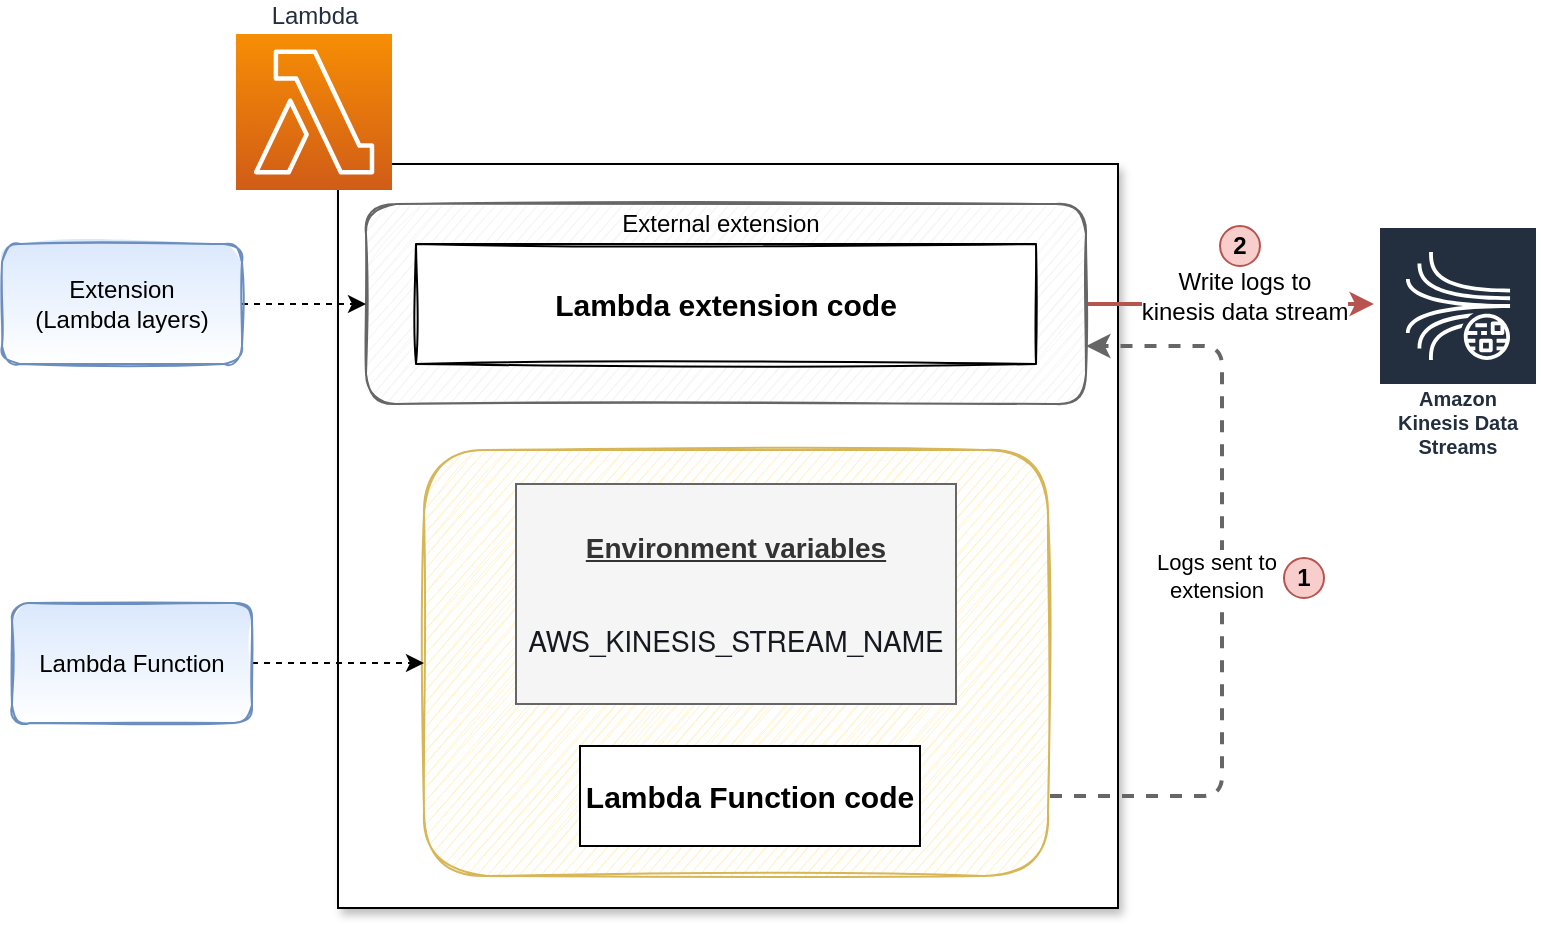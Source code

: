 <mxfile version="15.3.8" type="device"><diagram id="3Ye8V6NO0sOL2bJHbAmu" name="Page-1"><mxGraphModel dx="1733" dy="795" grid="0" gridSize="10" guides="1" tooltips="1" connect="1" arrows="1" fold="1" page="0" pageScale="1" pageWidth="850" pageHeight="1100" math="0" shadow="0"><root><mxCell id="0"/><mxCell id="1" parent="0"/><mxCell id="kdY0nQAAhFVHudrrWfqb-1" value="" style="rounded=0;whiteSpace=wrap;html=1;glass=0;shadow=1;" parent="1" vertex="1"><mxGeometry x="106" y="179" width="390" height="372" as="geometry"/></mxCell><mxCell id="kdY0nQAAhFVHudrrWfqb-2" value="" style="rounded=1;whiteSpace=wrap;html=1;fillColor=#fff2cc;strokeColor=#d6b656;glass=0;shadow=0;sketch=1;" parent="1" vertex="1"><mxGeometry x="149" y="322" width="312" height="213" as="geometry"/></mxCell><mxCell id="kdY0nQAAhFVHudrrWfqb-53" style="edgeStyle=orthogonalEdgeStyle;rounded=0;orthogonalLoop=1;jettySize=auto;html=1;strokeWidth=2;fontSize=16;fillColor=#f8cecc;strokeColor=#b85450;" parent="1" source="kdY0nQAAhFVHudrrWfqb-10" edge="1"><mxGeometry relative="1" as="geometry"><mxPoint x="624" y="249" as="targetPoint"/></mxGeometry></mxCell><mxCell id="kdY0nQAAhFVHudrrWfqb-64" value="Write logs to &lt;br&gt;kinesis data stream" style="edgeLabel;html=1;align=center;verticalAlign=middle;resizable=0;points=[];fontSize=12;" parent="kdY0nQAAhFVHudrrWfqb-53" vertex="1" connectable="0"><mxGeometry x="-0.167" y="2" relative="1" as="geometry"><mxPoint x="19" y="-2" as="offset"/></mxGeometry></mxCell><mxCell id="kdY0nQAAhFVHudrrWfqb-10" value="" style="rounded=1;whiteSpace=wrap;html=1;fillColor=#f5f5f5;strokeColor=#666666;fontColor=#333333;shadow=0;sketch=1;" parent="1" vertex="1"><mxGeometry x="120" y="199" width="360" height="100" as="geometry"/></mxCell><mxCell id="kdY0nQAAhFVHudrrWfqb-11" value="Lambda extension code" style="rounded=0;whiteSpace=wrap;html=1;glass=0;sketch=1;fontSize=15;fontStyle=1" parent="1" vertex="1"><mxGeometry x="145" y="219" width="310" height="60" as="geometry"/></mxCell><mxCell id="kdY0nQAAhFVHudrrWfqb-12" value="External extension" style="text;html=1;strokeColor=none;fillColor=none;align=center;verticalAlign=middle;whiteSpace=wrap;rounded=0;" parent="1" vertex="1"><mxGeometry x="240" y="199" width="115" height="20" as="geometry"/></mxCell><mxCell id="kdY0nQAAhFVHudrrWfqb-16" style="edgeStyle=orthogonalEdgeStyle;rounded=1;orthogonalLoop=1;jettySize=auto;html=1;strokeWidth=2;dashed=1;fillColor=#f5f5f5;strokeColor=#666666;" parent="1" edge="1"><mxGeometry relative="1" as="geometry"><mxPoint x="480" y="270" as="targetPoint"/><Array as="points"><mxPoint x="548" y="495"/><mxPoint x="548" y="270"/><mxPoint x="480" y="270"/></Array><mxPoint x="462" y="495" as="sourcePoint"/></mxGeometry></mxCell><mxCell id="kdY0nQAAhFVHudrrWfqb-17" value="Logs sent to &lt;br&gt;extension" style="edgeLabel;html=1;align=center;verticalAlign=middle;resizable=0;points=[];" parent="kdY0nQAAhFVHudrrWfqb-16" vertex="1" connectable="0"><mxGeometry x="0.166" y="1" relative="1" as="geometry"><mxPoint x="-2" y="25" as="offset"/></mxGeometry></mxCell><mxCell id="kdY0nQAAhFVHudrrWfqb-18" value="Lambda Function code" style="rounded=0;whiteSpace=wrap;html=1;fontSize=15;fontStyle=1" parent="1" vertex="1"><mxGeometry x="227" y="470" width="170" height="50" as="geometry"/></mxCell><mxCell id="kdY0nQAAhFVHudrrWfqb-19" value="&lt;font style=&quot;font-size: 14px&quot;&gt;&lt;b&gt;&lt;u&gt;Environment variables&lt;/u&gt;&lt;/b&gt;&lt;/font&gt;&lt;br&gt;&lt;br&gt;&lt;br&gt;&lt;span style=&quot;color: rgb(22 , 25 , 31) ; font-family: &amp;#34;amazon ember&amp;#34; , &amp;#34;helvetica neue&amp;#34; , &amp;#34;roboto&amp;#34; , &amp;#34;arial&amp;#34; , sans-serif ; font-size: 14px&quot;&gt;AWS_KINESIS_STREAM_NAME&lt;/span&gt;" style="rounded=0;whiteSpace=wrap;html=1;fillColor=#f5f5f5;strokeColor=#666666;fontColor=#333333;sketch=0;" parent="1" vertex="1"><mxGeometry x="195" y="339" width="220" height="110" as="geometry"/></mxCell><mxCell id="kdY0nQAAhFVHudrrWfqb-22" value="1" style="ellipse;whiteSpace=wrap;html=1;aspect=fixed;fillColor=#f8cecc;strokeColor=#b85450;fontStyle=1" parent="1" vertex="1"><mxGeometry x="579" y="376" width="20" height="20" as="geometry"/></mxCell><mxCell id="kdY0nQAAhFVHudrrWfqb-23" value="2" style="ellipse;whiteSpace=wrap;html=1;aspect=fixed;fillColor=#f8cecc;strokeColor=#b85450;fontStyle=1" parent="1" vertex="1"><mxGeometry x="547" y="210" width="20" height="20" as="geometry"/></mxCell><mxCell id="kdY0nQAAhFVHudrrWfqb-34" style="edgeStyle=orthogonalEdgeStyle;rounded=0;orthogonalLoop=1;jettySize=auto;html=1;dashed=1;" parent="1" source="kdY0nQAAhFVHudrrWfqb-35" target="kdY0nQAAhFVHudrrWfqb-10" edge="1"><mxGeometry relative="1" as="geometry"/></mxCell><mxCell id="kdY0nQAAhFVHudrrWfqb-35" value="Extension&lt;br&gt;(Lambda layers)" style="rounded=1;whiteSpace=wrap;html=1;shadow=0;glass=0;labelBackgroundColor=none;align=center;fillColor=#dae8fc;strokeColor=#6c8ebf;sketch=1;gradientColor=#ffffff;" parent="1" vertex="1"><mxGeometry x="-62" y="219" width="120" height="60" as="geometry"/></mxCell><mxCell id="kdY0nQAAhFVHudrrWfqb-36" style="edgeStyle=orthogonalEdgeStyle;rounded=0;orthogonalLoop=1;jettySize=auto;html=1;dashed=1;entryX=0;entryY=0.5;entryDx=0;entryDy=0;" parent="1" source="kdY0nQAAhFVHudrrWfqb-37" target="kdY0nQAAhFVHudrrWfqb-2" edge="1"><mxGeometry relative="1" as="geometry"><mxPoint x="55" y="479" as="targetPoint"/></mxGeometry></mxCell><mxCell id="kdY0nQAAhFVHudrrWfqb-37" value="Lambda Function" style="rounded=1;whiteSpace=wrap;html=1;shadow=0;glass=0;labelBackgroundColor=none;align=center;fillColor=#dae8fc;strokeColor=#6c8ebf;gradientColor=#ffffff;sketch=1;" parent="1" vertex="1"><mxGeometry x="-57" y="398.5" width="120" height="60" as="geometry"/></mxCell><mxCell id="kdY0nQAAhFVHudrrWfqb-38" value="Lambda" style="points=[[0,0,0],[0.25,0,0],[0.5,0,0],[0.75,0,0],[1,0,0],[0,1,0],[0.25,1,0],[0.5,1,0],[0.75,1,0],[1,1,0],[0,0.25,0],[0,0.5,0],[0,0.75,0],[1,0.25,0],[1,0.5,0],[1,0.75,0]];outlineConnect=0;fontColor=#232F3E;gradientColor=#F78E04;gradientDirection=north;fillColor=#D05C17;strokeColor=#ffffff;dashed=0;verticalLabelPosition=top;verticalAlign=bottom;align=center;html=1;fontSize=12;fontStyle=0;aspect=fixed;shape=mxgraph.aws4.resourceIcon;resIcon=mxgraph.aws4.lambda;shadow=0;sketch=0;labelPosition=center;" parent="1" vertex="1"><mxGeometry x="55" y="114" width="78" height="78" as="geometry"/></mxCell><mxCell id="gx09kHrDqwR8PVqkN_Qu-2" value="Amazon Kinesis Data Streams" style="sketch=0;outlineConnect=0;fontColor=#232F3E;gradientColor=none;strokeColor=#ffffff;fillColor=#232F3E;dashed=0;verticalLabelPosition=middle;verticalAlign=bottom;align=center;html=1;whiteSpace=wrap;fontSize=10;fontStyle=1;spacing=3;shape=mxgraph.aws4.productIcon;prIcon=mxgraph.aws4.kinesis_data_streams;" vertex="1" parent="1"><mxGeometry x="626" y="210" width="80" height="120" as="geometry"/></mxCell></root></mxGraphModel></diagram></mxfile>